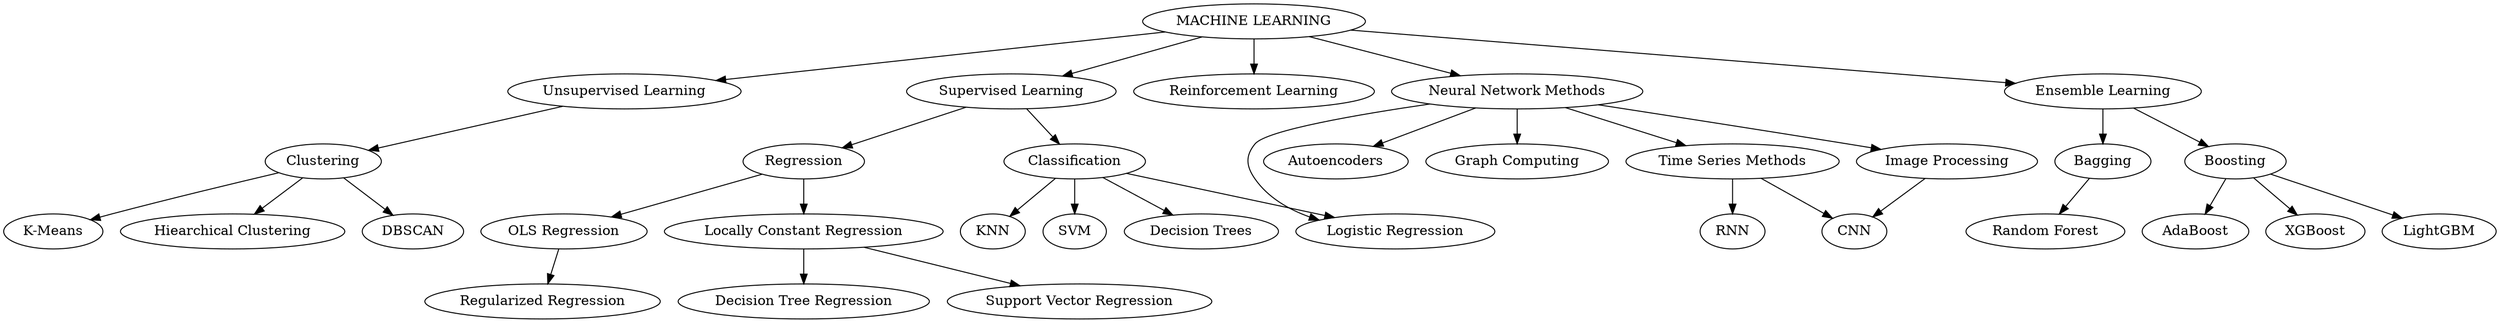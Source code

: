 digraph G {
	"MACHINE LEARNING" -> "Unsupervised Learning";
	"MACHINE LEARNING" -> "Supervised Learning";
	"MACHINE LEARNING" -> "Reinforcement Learning";
	"MACHINE LEARNING" -> "Neural Network Methods";
	"MACHINE LEARNING" -> "Ensemble Learning";

	"Supervised Learning" -> "Regression" -> { "OLS Regression", "Locally Constant Regression" };
        "OLS Regression" -> "Regularized Regression";
        "Locally Constant Regression" -> { "Decision Tree Regression", "Support Vector Regression" }
	"Supervised Learning" -> "Classification" -> { "KNN", "Logistic Regression", "SVM", "Decision Trees" }
	
	"Unsupervised Learning" -> "Clustering" -> { "K-Means", "Hiearchical Clustering", "DBSCAN" }

	"Ensemble Learning" -> "Bagging" -> "Random Forest";
	"Ensemble Learning" -> "Boosting" -> { "AdaBoost", "XGBoost", "LightGBM" }

	"Neural Network Methods" -> { "Logistic Regression", "Autoencoders", "Graph Computing" };
	"Neural Network Methods" -> "Time Series Methods" -> { "RNN", "CNN" }
	"Neural Network Methods" -> "Image Processing" -> { "CNN" }
}

